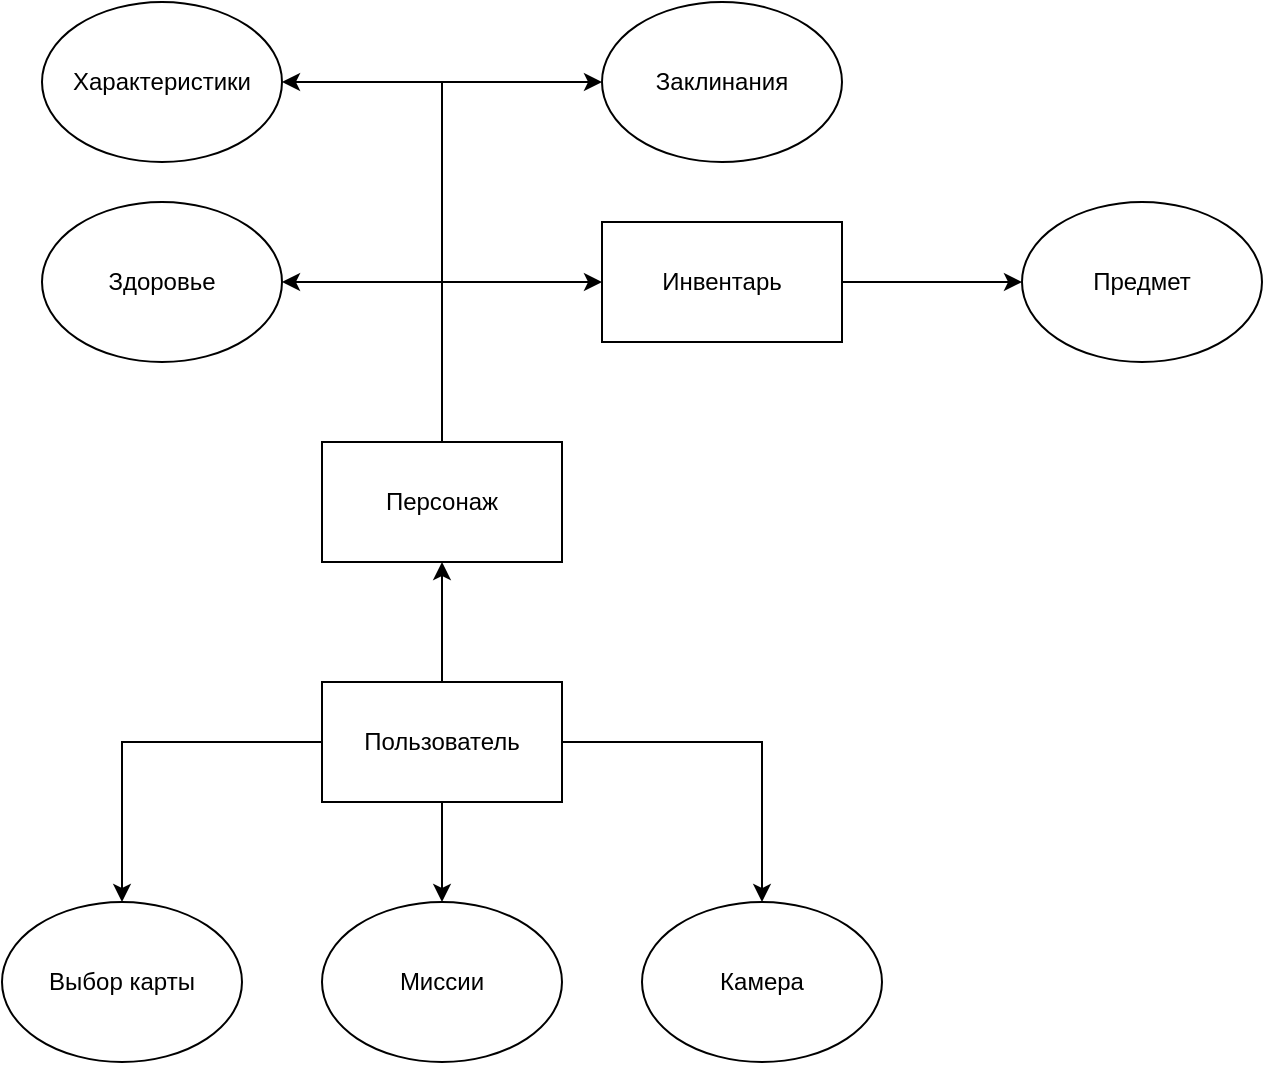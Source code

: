 <mxfile version="22.1.8" type="github">
  <diagram name="Page-1" id="YJkLvu9QFW7qGKwEnJLY">
    <mxGraphModel dx="955" dy="624" grid="1" gridSize="10" guides="1" tooltips="1" connect="1" arrows="1" fold="1" page="1" pageScale="1" pageWidth="850" pageHeight="1100" math="0" shadow="0">
      <root>
        <mxCell id="0" />
        <mxCell id="1" parent="0" />
        <mxCell id="ukKEz9Pq4dln_3xAOOgx-12" style="edgeStyle=orthogonalEdgeStyle;rounded=0;orthogonalLoop=1;jettySize=auto;html=1;exitX=0.5;exitY=0;exitDx=0;exitDy=0;entryX=1;entryY=0.5;entryDx=0;entryDy=0;" edge="1" parent="1" source="ukKEz9Pq4dln_3xAOOgx-1" target="ukKEz9Pq4dln_3xAOOgx-5">
          <mxGeometry relative="1" as="geometry">
            <Array as="points">
              <mxPoint x="440" y="240" />
            </Array>
          </mxGeometry>
        </mxCell>
        <mxCell id="ukKEz9Pq4dln_3xAOOgx-13" style="edgeStyle=orthogonalEdgeStyle;rounded=0;orthogonalLoop=1;jettySize=auto;html=1;entryX=0;entryY=0.5;entryDx=0;entryDy=0;exitX=0.5;exitY=0;exitDx=0;exitDy=0;" edge="1" parent="1" source="ukKEz9Pq4dln_3xAOOgx-1">
          <mxGeometry relative="1" as="geometry">
            <mxPoint x="520.0" y="240" as="targetPoint" />
            <Array as="points">
              <mxPoint x="440" y="240" />
            </Array>
          </mxGeometry>
        </mxCell>
        <mxCell id="ukKEz9Pq4dln_3xAOOgx-14" style="edgeStyle=orthogonalEdgeStyle;rounded=0;orthogonalLoop=1;jettySize=auto;html=1;entryX=0;entryY=0.5;entryDx=0;entryDy=0;exitX=0.5;exitY=0;exitDx=0;exitDy=0;" edge="1" parent="1" source="ukKEz9Pq4dln_3xAOOgx-1" target="ukKEz9Pq4dln_3xAOOgx-7">
          <mxGeometry relative="1" as="geometry">
            <Array as="points">
              <mxPoint x="440" y="140" />
            </Array>
          </mxGeometry>
        </mxCell>
        <mxCell id="ukKEz9Pq4dln_3xAOOgx-19" style="edgeStyle=orthogonalEdgeStyle;rounded=0;orthogonalLoop=1;jettySize=auto;html=1;entryX=1;entryY=0.5;entryDx=0;entryDy=0;exitX=0.5;exitY=0;exitDx=0;exitDy=0;" edge="1" parent="1" source="ukKEz9Pq4dln_3xAOOgx-1" target="ukKEz9Pq4dln_3xAOOgx-18">
          <mxGeometry relative="1" as="geometry" />
        </mxCell>
        <mxCell id="ukKEz9Pq4dln_3xAOOgx-1" value="&lt;div&gt;Персонаж&lt;/div&gt;" style="rounded=0;whiteSpace=wrap;html=1;" vertex="1" parent="1">
          <mxGeometry x="380" y="320" width="120" height="60" as="geometry" />
        </mxCell>
        <mxCell id="ukKEz9Pq4dln_3xAOOgx-3" value="&lt;div&gt;Камера&lt;/div&gt;" style="ellipse;whiteSpace=wrap;html=1;" vertex="1" parent="1">
          <mxGeometry x="540" y="550" width="120" height="80" as="geometry" />
        </mxCell>
        <mxCell id="ukKEz9Pq4dln_3xAOOgx-5" value="Здоровье" style="ellipse;whiteSpace=wrap;html=1;" vertex="1" parent="1">
          <mxGeometry x="240" y="200" width="120" height="80" as="geometry" />
        </mxCell>
        <mxCell id="ukKEz9Pq4dln_3xAOOgx-9" style="edgeStyle=orthogonalEdgeStyle;rounded=0;orthogonalLoop=1;jettySize=auto;html=1;" edge="1" parent="1" source="ukKEz9Pq4dln_3xAOOgx-6" target="ukKEz9Pq4dln_3xAOOgx-8">
          <mxGeometry relative="1" as="geometry" />
        </mxCell>
        <mxCell id="ukKEz9Pq4dln_3xAOOgx-10" style="edgeStyle=orthogonalEdgeStyle;rounded=0;orthogonalLoop=1;jettySize=auto;html=1;" edge="1" parent="1" source="ukKEz9Pq4dln_3xAOOgx-6" target="ukKEz9Pq4dln_3xAOOgx-3">
          <mxGeometry relative="1" as="geometry" />
        </mxCell>
        <mxCell id="ukKEz9Pq4dln_3xAOOgx-11" style="edgeStyle=orthogonalEdgeStyle;rounded=0;orthogonalLoop=1;jettySize=auto;html=1;entryX=0.5;entryY=1;entryDx=0;entryDy=0;" edge="1" parent="1" source="ukKEz9Pq4dln_3xAOOgx-6" target="ukKEz9Pq4dln_3xAOOgx-1">
          <mxGeometry relative="1" as="geometry" />
        </mxCell>
        <mxCell id="ukKEz9Pq4dln_3xAOOgx-21" style="edgeStyle=orthogonalEdgeStyle;rounded=0;orthogonalLoop=1;jettySize=auto;html=1;entryX=0.5;entryY=0;entryDx=0;entryDy=0;" edge="1" parent="1" source="ukKEz9Pq4dln_3xAOOgx-6" target="ukKEz9Pq4dln_3xAOOgx-20">
          <mxGeometry relative="1" as="geometry" />
        </mxCell>
        <mxCell id="ukKEz9Pq4dln_3xAOOgx-6" value="Пользователь" style="rounded=0;whiteSpace=wrap;html=1;" vertex="1" parent="1">
          <mxGeometry x="380" y="440" width="120" height="60" as="geometry" />
        </mxCell>
        <mxCell id="ukKEz9Pq4dln_3xAOOgx-7" value="Заклинания" style="ellipse;whiteSpace=wrap;html=1;" vertex="1" parent="1">
          <mxGeometry x="520" y="100" width="120" height="80" as="geometry" />
        </mxCell>
        <mxCell id="ukKEz9Pq4dln_3xAOOgx-8" value="Выбор карты" style="ellipse;whiteSpace=wrap;html=1;" vertex="1" parent="1">
          <mxGeometry x="220" y="550" width="120" height="80" as="geometry" />
        </mxCell>
        <mxCell id="ukKEz9Pq4dln_3xAOOgx-17" style="edgeStyle=orthogonalEdgeStyle;rounded=0;orthogonalLoop=1;jettySize=auto;html=1;entryX=0;entryY=0.5;entryDx=0;entryDy=0;" edge="1" parent="1" source="ukKEz9Pq4dln_3xAOOgx-15" target="ukKEz9Pq4dln_3xAOOgx-16">
          <mxGeometry relative="1" as="geometry" />
        </mxCell>
        <mxCell id="ukKEz9Pq4dln_3xAOOgx-15" value="Инвентарь" style="rounded=0;whiteSpace=wrap;html=1;" vertex="1" parent="1">
          <mxGeometry x="520" y="210" width="120" height="60" as="geometry" />
        </mxCell>
        <mxCell id="ukKEz9Pq4dln_3xAOOgx-16" value="Предмет" style="ellipse;whiteSpace=wrap;html=1;" vertex="1" parent="1">
          <mxGeometry x="730" y="200" width="120" height="80" as="geometry" />
        </mxCell>
        <mxCell id="ukKEz9Pq4dln_3xAOOgx-18" value="Характеристики" style="ellipse;whiteSpace=wrap;html=1;" vertex="1" parent="1">
          <mxGeometry x="240" y="100" width="120" height="80" as="geometry" />
        </mxCell>
        <mxCell id="ukKEz9Pq4dln_3xAOOgx-20" value="Миссии" style="ellipse;whiteSpace=wrap;html=1;" vertex="1" parent="1">
          <mxGeometry x="380" y="550" width="120" height="80" as="geometry" />
        </mxCell>
      </root>
    </mxGraphModel>
  </diagram>
</mxfile>
